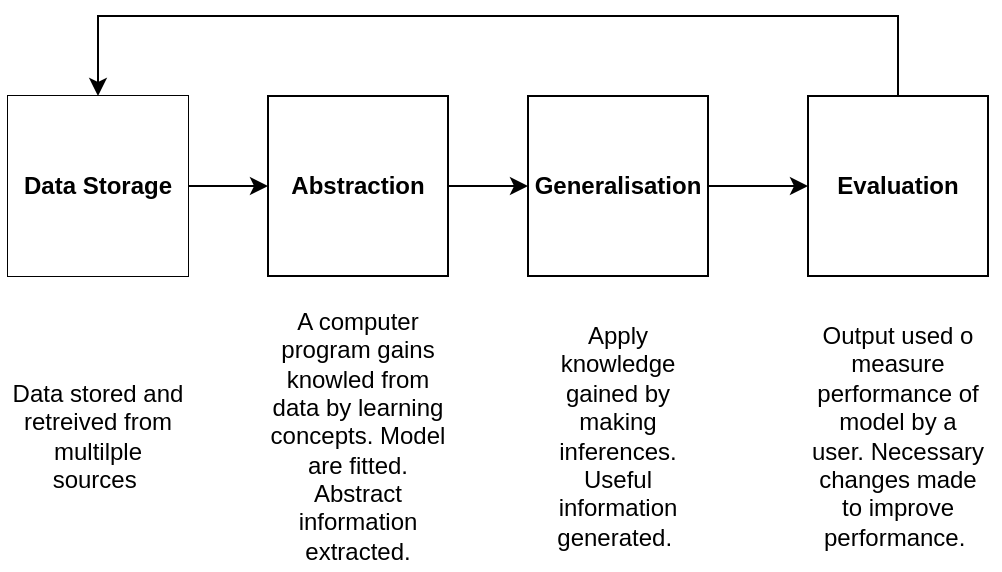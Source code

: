 <mxfile version="24.4.7" type="github">
  <diagram id="prtHgNgQTEPvFCAcTncT" name="Page-1">
    <mxGraphModel dx="756" dy="486" grid="1" gridSize="10" guides="1" tooltips="1" connect="1" arrows="1" fold="1" page="1" pageScale="1" pageWidth="827" pageHeight="1169" math="0" shadow="0">
      <root>
        <mxCell id="0" />
        <mxCell id="1" parent="0" />
        <mxCell id="fXX9wSg6Y7w_bflggcrf-5" value="" style="edgeStyle=orthogonalEdgeStyle;rounded=0;orthogonalLoop=1;jettySize=auto;html=1;" edge="1" parent="1" source="fXX9wSg6Y7w_bflggcrf-1" target="fXX9wSg6Y7w_bflggcrf-2">
          <mxGeometry relative="1" as="geometry" />
        </mxCell>
        <mxCell id="fXX9wSg6Y7w_bflggcrf-1" value="" style="whiteSpace=wrap;html=1;aspect=fixed;" vertex="1" parent="1">
          <mxGeometry x="30" y="240" width="90" height="90" as="geometry" />
        </mxCell>
        <mxCell id="fXX9wSg6Y7w_bflggcrf-6" value="" style="edgeStyle=orthogonalEdgeStyle;rounded=0;orthogonalLoop=1;jettySize=auto;html=1;" edge="1" parent="1" source="fXX9wSg6Y7w_bflggcrf-2" target="fXX9wSg6Y7w_bflggcrf-3">
          <mxGeometry relative="1" as="geometry" />
        </mxCell>
        <mxCell id="fXX9wSg6Y7w_bflggcrf-2" value="" style="whiteSpace=wrap;html=1;aspect=fixed;" vertex="1" parent="1">
          <mxGeometry x="160" y="240" width="90" height="90" as="geometry" />
        </mxCell>
        <mxCell id="fXX9wSg6Y7w_bflggcrf-7" value="" style="edgeStyle=orthogonalEdgeStyle;rounded=0;orthogonalLoop=1;jettySize=auto;html=1;" edge="1" parent="1" source="fXX9wSg6Y7w_bflggcrf-3" target="fXX9wSg6Y7w_bflggcrf-4">
          <mxGeometry relative="1" as="geometry" />
        </mxCell>
        <mxCell id="fXX9wSg6Y7w_bflggcrf-3" value="" style="whiteSpace=wrap;html=1;aspect=fixed;" vertex="1" parent="1">
          <mxGeometry x="290" y="240" width="90" height="90" as="geometry" />
        </mxCell>
        <mxCell id="fXX9wSg6Y7w_bflggcrf-4" value="" style="whiteSpace=wrap;html=1;aspect=fixed;" vertex="1" parent="1">
          <mxGeometry x="430" y="240" width="90" height="90" as="geometry" />
        </mxCell>
        <mxCell id="fXX9wSg6Y7w_bflggcrf-8" value="Data Storage" style="text;html=1;align=center;verticalAlign=middle;whiteSpace=wrap;rounded=0;fillColor=default;fontStyle=1" vertex="1" parent="1">
          <mxGeometry x="30" y="240" width="90" height="90" as="geometry" />
        </mxCell>
        <mxCell id="fXX9wSg6Y7w_bflggcrf-9" value="Abstraction" style="text;html=1;align=center;verticalAlign=middle;whiteSpace=wrap;rounded=0;fontStyle=1" vertex="1" parent="1">
          <mxGeometry x="160" y="240" width="90" height="90" as="geometry" />
        </mxCell>
        <mxCell id="fXX9wSg6Y7w_bflggcrf-16" style="edgeStyle=orthogonalEdgeStyle;rounded=0;orthogonalLoop=1;jettySize=auto;html=1;exitX=0.5;exitY=0;exitDx=0;exitDy=0;entryX=0.5;entryY=0;entryDx=0;entryDy=0;" edge="1" parent="1" source="fXX9wSg6Y7w_bflggcrf-10" target="fXX9wSg6Y7w_bflggcrf-8">
          <mxGeometry relative="1" as="geometry">
            <Array as="points">
              <mxPoint x="475" y="200" />
              <mxPoint x="75" y="200" />
            </Array>
          </mxGeometry>
        </mxCell>
        <mxCell id="fXX9wSg6Y7w_bflggcrf-10" value="Evaluation" style="text;html=1;align=center;verticalAlign=middle;whiteSpace=wrap;rounded=0;fontStyle=1" vertex="1" parent="1">
          <mxGeometry x="430" y="240" width="90" height="90" as="geometry" />
        </mxCell>
        <mxCell id="fXX9wSg6Y7w_bflggcrf-11" value="Generalisation" style="text;html=1;align=center;verticalAlign=middle;whiteSpace=wrap;rounded=0;fontStyle=1" vertex="1" parent="1">
          <mxGeometry x="290" y="240" width="90" height="90" as="geometry" />
        </mxCell>
        <mxCell id="fXX9wSg6Y7w_bflggcrf-12" value="Data stored and retreived from multilple sources&amp;nbsp;" style="text;html=1;align=center;verticalAlign=middle;whiteSpace=wrap;rounded=0;shadow=1;perimeterSpacing=1;opacity=60;" vertex="1" parent="1">
          <mxGeometry x="30" y="350" width="90" height="120" as="geometry" />
        </mxCell>
        <mxCell id="fXX9wSg6Y7w_bflggcrf-13" value="A computer program gains knowled from data by learning concepts. Model are fitted. Abstract information extracted." style="text;html=1;align=center;verticalAlign=middle;whiteSpace=wrap;rounded=0;shadow=1;perimeterSpacing=1;opacity=60;" vertex="1" parent="1">
          <mxGeometry x="160" y="350" width="90" height="120" as="geometry" />
        </mxCell>
        <mxCell id="fXX9wSg6Y7w_bflggcrf-14" value="Output used o measure performance of model by a user. Necessary changes made to improve performance.&lt;span style=&quot;background-color: initial;&quot;&gt;&amp;nbsp;&lt;/span&gt;" style="text;html=1;align=center;verticalAlign=middle;whiteSpace=wrap;rounded=0;shadow=1;perimeterSpacing=1;opacity=60;" vertex="1" parent="1">
          <mxGeometry x="430" y="350" width="90" height="120" as="geometry" />
        </mxCell>
        <mxCell id="fXX9wSg6Y7w_bflggcrf-15" value="Apply knowledge gained by making inferences. Useful information generated.&amp;nbsp;" style="text;html=1;align=center;verticalAlign=middle;whiteSpace=wrap;rounded=0;shadow=1;perimeterSpacing=1;opacity=60;" vertex="1" parent="1">
          <mxGeometry x="290" y="350" width="90" height="120" as="geometry" />
        </mxCell>
      </root>
    </mxGraphModel>
  </diagram>
</mxfile>
